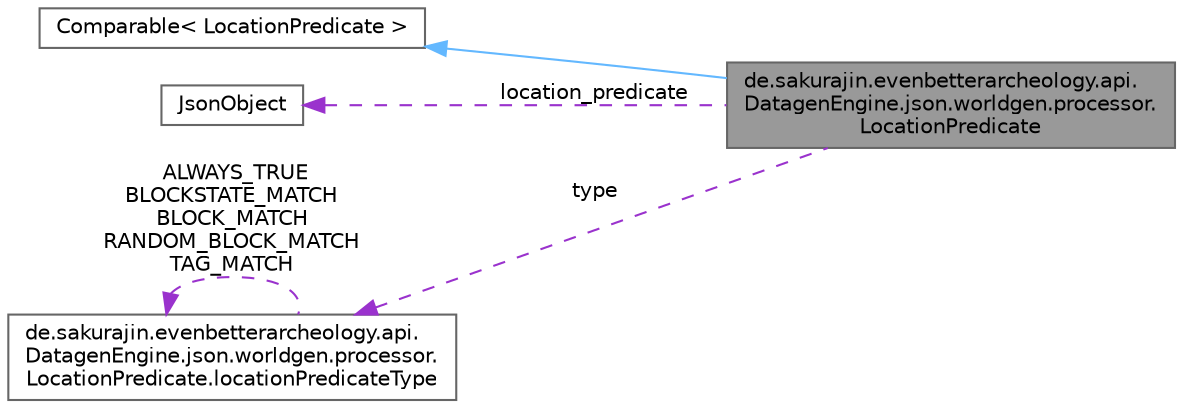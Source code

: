 digraph "de.sakurajin.evenbetterarcheology.api.DatagenEngine.json.worldgen.processor.LocationPredicate"
{
 // LATEX_PDF_SIZE
  bgcolor="transparent";
  edge [fontname=Helvetica,fontsize=10,labelfontname=Helvetica,labelfontsize=10];
  node [fontname=Helvetica,fontsize=10,shape=box,height=0.2,width=0.4];
  rankdir="LR";
  Node1 [label="de.sakurajin.evenbetterarcheology.api.\lDatagenEngine.json.worldgen.processor.\lLocationPredicate",height=0.2,width=0.4,color="gray40", fillcolor="grey60", style="filled", fontcolor="black",tooltip=" "];
  Node2 -> Node1 [dir="back",color="steelblue1",style="solid"];
  Node2 [label="Comparable\< LocationPredicate \>",height=0.2,width=0.4,color="gray40", fillcolor="white", style="filled",tooltip=" "];
  Node3 -> Node1 [dir="back",color="darkorchid3",style="dashed",label=" location_predicate" ];
  Node3 [label="JsonObject",height=0.2,width=0.4,color="gray40", fillcolor="white", style="filled",tooltip=" "];
  Node4 -> Node1 [dir="back",color="darkorchid3",style="dashed",label=" type" ];
  Node4 [label="de.sakurajin.evenbetterarcheology.api.\lDatagenEngine.json.worldgen.processor.\lLocationPredicate.locationPredicateType",height=0.2,width=0.4,color="gray40", fillcolor="white", style="filled",tooltip=" "];
  Node4 -> Node4 [dir="back",color="darkorchid3",style="dashed",label=" ALWAYS_TRUE\nBLOCKSTATE_MATCH\nBLOCK_MATCH\nRANDOM_BLOCK_MATCH\nTAG_MATCH" ];
}

